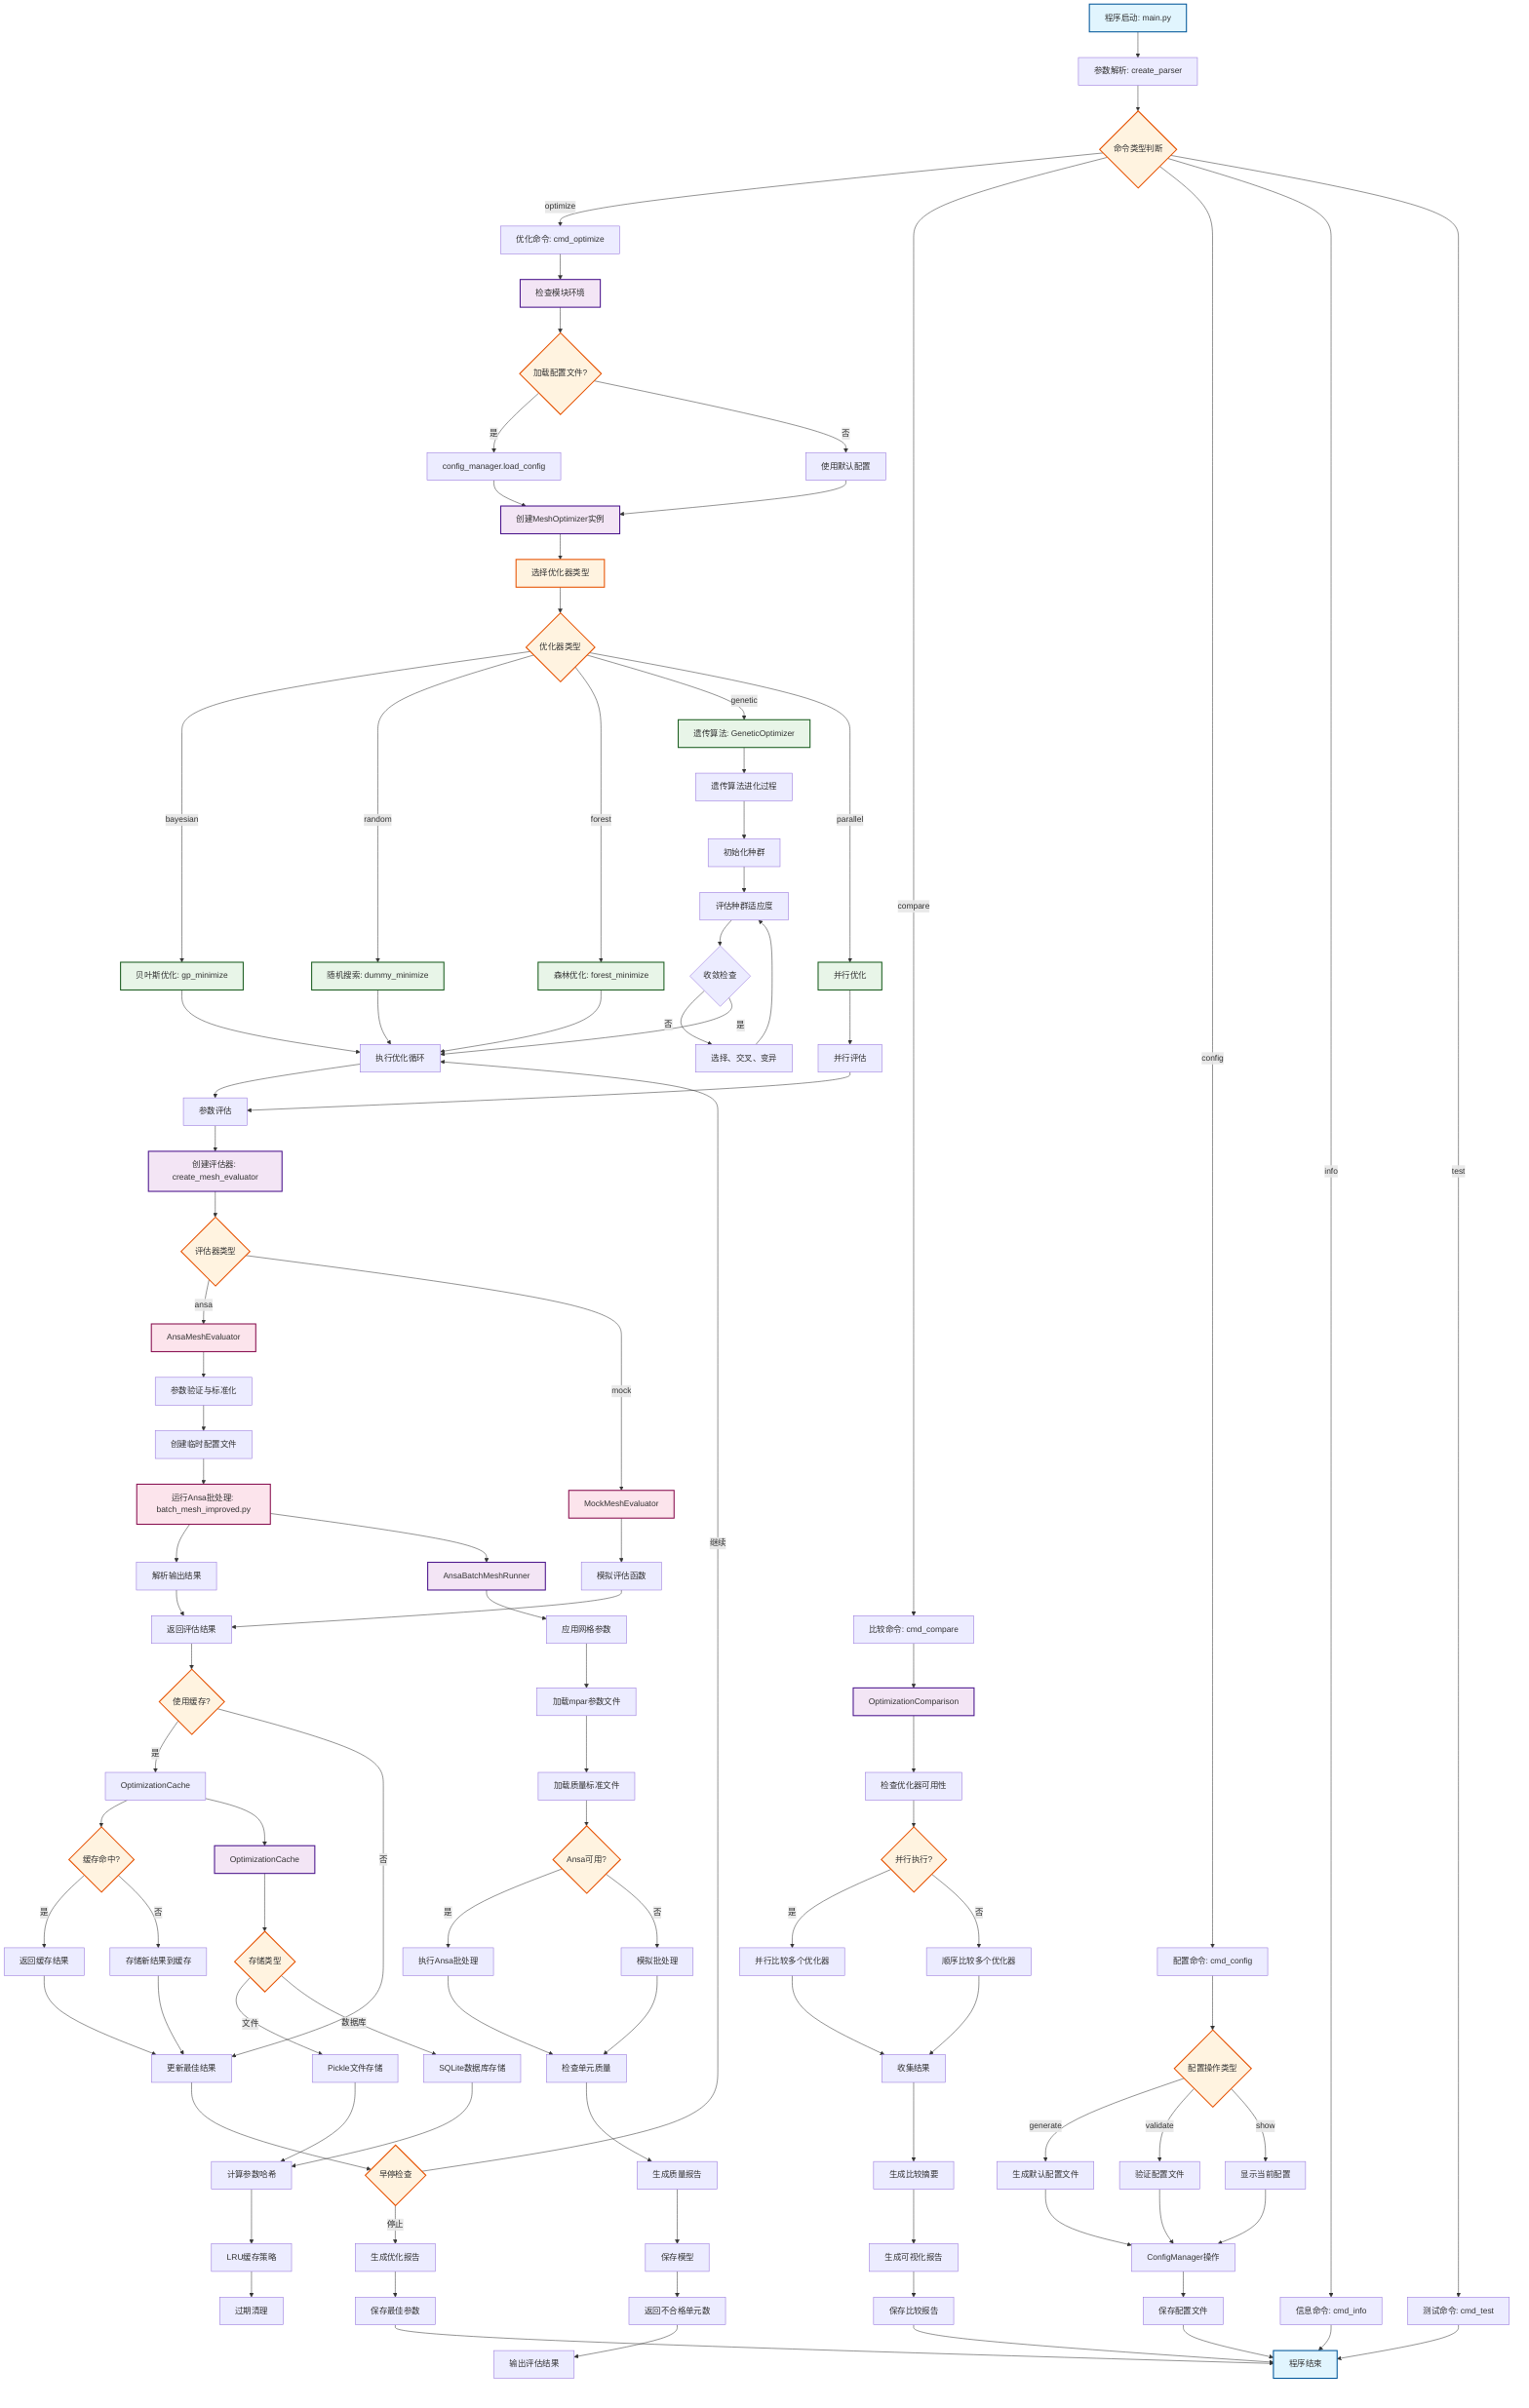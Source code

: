 graph TD
    A[程序启动: main.py] --> B[参数解析: create_parser]
    B --> C{命令类型判断}
    
    C -->|optimize| D[优化命令: cmd_optimize]
    C -->|compare| E[比较命令: cmd_compare]
    C -->|config| F[配置命令: cmd_config]
    C -->|info| G[信息命令: cmd_info]
    C -->|test| H[测试命令: cmd_test]
    
    %% 优化流程
    D --> D1[检查模块环境]
    D1 --> D2{加载配置文件?}
    D2 -->|是| D3[config_manager.load_config]
    D2 -->|否| D4[使用默认配置]
    D3 --> D5[创建MeshOptimizer实例]
    D4 --> D5
    D5 --> D6[选择优化器类型]
    
    D6 --> D7{优化器类型}
    D7 -->|bayesian| D8[贝叶斯优化: gp_minimize]
    D7 -->|random| D9[随机搜索: dummy_minimize]
    D7 -->|forest| D10[森林优化: forest_minimize]
    D7 -->|genetic| D11[遗传算法: GeneticOptimizer]
    D7 -->|parallel| D12[并行优化]
    
    D8 --> D13[执行优化循环]
    D9 --> D13
    D10 --> D13
    D11 --> D14[遗传算法进化过程]
    D12 --> D15[并行评估]
    
    D14 --> D14a[初始化种群]
    D14a --> D14b[评估种群适应度]
    D14b --> D14c{收敛检查}
    D14c -->|否| D14d[选择、交叉、变异]
    D14d --> D14b
    D14c -->|是| D13
    
    D13 --> D16[参数评估]
    D15 --> D16
    
    %% 参数评估流程
    D16 --> E1[创建评估器: create_mesh_evaluator]
    E1 --> E2{评估器类型}
    E2 -->|ansa| E3[AnsaMeshEvaluator]
    E2 -->|mock| E4[MockMeshEvaluator]
    
    E3 --> E5[参数验证与标准化]
    E4 --> E6[模拟评估函数]
    E5 --> E7[创建临时配置文件]
    E7 --> E8[运行Ansa批处理: batch_mesh_improved.py]
    E8 --> E9[解析输出结果]
    
    E6 --> E10[返回评估结果]
    E9 --> E10
    E10 --> E11{使用缓存?}
    E11 -->|是| E12[OptimizationCache]
    E11 -->|否| D17[更新最佳结果]
    E12 --> E13{缓存命中?}
    E13 -->|是| E14[返回缓存结果]
    E13 -->|否| E15[存储新结果到缓存]
    E14 --> D17
    E15 --> D17
    
    D17 --> D18{早停检查}
    D18 -->|继续| D13
    D18 -->|停止| D19[生成优化报告]
    
    %% 比较流程
    E --> E20[OptimizationComparison]
    E20 --> E21[检查优化器可用性]
    E21 --> E22{并行执行?}
    E22 -->|是| E23[并行比较多个优化器]
    E22 -->|否| E24[顺序比较多个优化器]
    E23 --> E25[收集结果]
    E24 --> E25
    E25 --> E26[生成比较摘要]
    E26 --> E27[生成可视化报告]
    
    %% 配置管理流程
    F --> F1{配置操作类型}
    F1 -->|generate| F2[生成默认配置文件]
    F1 -->|validate| F3[验证配置文件]
    F1 -->|show| F4[显示当前配置]
    F2 --> F5[ConfigManager操作]
    F3 --> F5
    F4 --> F5
    
    %% Ansa批处理流程
    E8 --> A1[AnsaBatchMeshRunner]
    A1 --> A2[应用网格参数]
    A2 --> A3[加载mpar参数文件]
    A3 --> A4[加载质量标准文件]
    A4 --> A5{Ansa可用?}
    A5 -->|是| A6[执行Ansa批处理]
    A5 -->|否| A7[模拟批处理]
    A6 --> A8[检查单元质量]
    A7 --> A8
    A8 --> A9[生成质量报告]
    A9 --> A10[保存模型]
    A10 --> A11[返回不合格单元数]
    
    %% 缓存管理
    E12 --> C1[OptimizationCache]
    C1 --> C2{存储类型}
    C2 -->|文件| C3[Pickle文件存储]
    C2 -->|数据库| C4[SQLite数据库存储]
    C3 --> C5[计算参数哈希]
    C4 --> C5
    C5 --> C6[LRU缓存策略]
    C6 --> C7[过期清理]
    
    %% 结果输出
    D19 --> R1[保存最佳参数]
    E27 --> R2[保存比较报告]
    F5 --> R3[保存配置文件]
    A11 --> R4[输出评估结果]
    
    R1 --> END[程序结束]
    R2 --> END
    R3 --> END
    G --> END
    H --> END
    
    %% 样式定义
    classDef startEnd fill:#e1f5fe,stroke:#01579b,stroke-width:2px
    classDef process fill:#f3e5f5,stroke:#4a148c,stroke-width:2px
    classDef decision fill:#fff3e0,stroke:#e65100,stroke-width:2px
    classDef optimizer fill:#e8f5e8,stroke:#1b5e20,stroke-width:2px
    classDef evaluator fill:#fce4ec,stroke:#880e4f,stroke-width:2px
    
    class A,END startEnd
    class D1,D5,E1,E20,A1,C1 process
    class C,D2,D6,D7,E2,E11,E13,D18,E22,F1,A5,C2 decision
    class D8,D9,D10,D11,D12 optimizer
    class E3,E4,E8 evaluator
